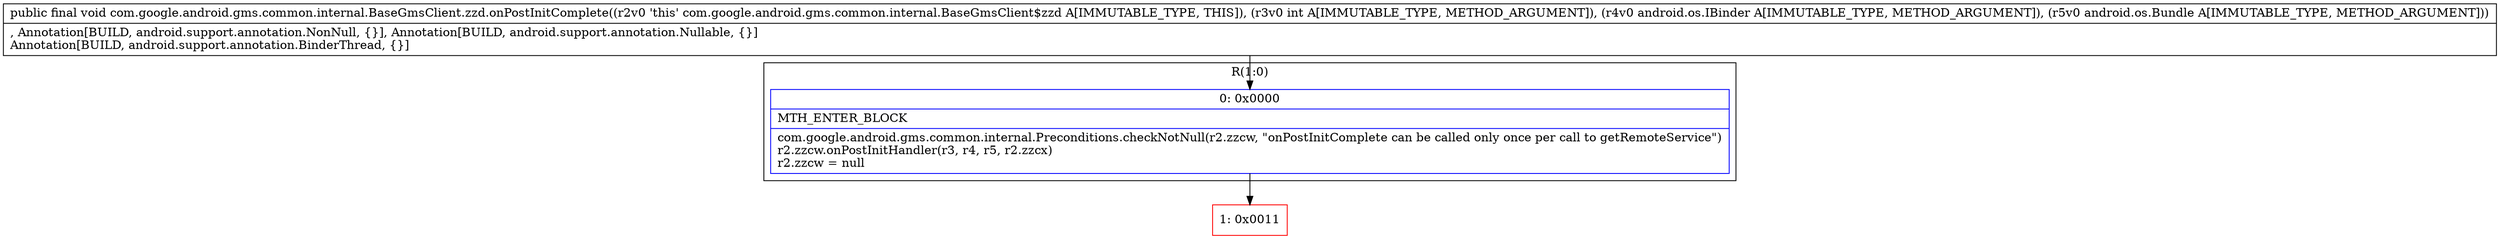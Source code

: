digraph "CFG forcom.google.android.gms.common.internal.BaseGmsClient.zzd.onPostInitComplete(ILandroid\/os\/IBinder;Landroid\/os\/Bundle;)V" {
subgraph cluster_Region_446753908 {
label = "R(1:0)";
node [shape=record,color=blue];
Node_0 [shape=record,label="{0\:\ 0x0000|MTH_ENTER_BLOCK\l|com.google.android.gms.common.internal.Preconditions.checkNotNull(r2.zzcw, \"onPostInitComplete can be called only once per call to getRemoteService\")\lr2.zzcw.onPostInitHandler(r3, r4, r5, r2.zzcx)\lr2.zzcw = null\l}"];
}
Node_1 [shape=record,color=red,label="{1\:\ 0x0011}"];
MethodNode[shape=record,label="{public final void com.google.android.gms.common.internal.BaseGmsClient.zzd.onPostInitComplete((r2v0 'this' com.google.android.gms.common.internal.BaseGmsClient$zzd A[IMMUTABLE_TYPE, THIS]), (r3v0 int A[IMMUTABLE_TYPE, METHOD_ARGUMENT]), (r4v0 android.os.IBinder A[IMMUTABLE_TYPE, METHOD_ARGUMENT]), (r5v0 android.os.Bundle A[IMMUTABLE_TYPE, METHOD_ARGUMENT]))  | , Annotation[BUILD, android.support.annotation.NonNull, \{\}], Annotation[BUILD, android.support.annotation.Nullable, \{\}]\lAnnotation[BUILD, android.support.annotation.BinderThread, \{\}]\l}"];
MethodNode -> Node_0;
Node_0 -> Node_1;
}

